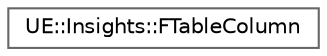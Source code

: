 digraph "Graphical Class Hierarchy"
{
 // INTERACTIVE_SVG=YES
 // LATEX_PDF_SIZE
  bgcolor="transparent";
  edge [fontname=Helvetica,fontsize=10,labelfontname=Helvetica,labelfontsize=10];
  node [fontname=Helvetica,fontsize=10,shape=box,height=0.2,width=0.4];
  rankdir="LR";
  Node0 [id="Node000000",label="UE::Insights::FTableColumn",height=0.2,width=0.4,color="grey40", fillcolor="white", style="filled",URL="$d1/d9c/classUE_1_1Insights_1_1FTableColumn.html",tooltip="Table Column View Model."];
}
